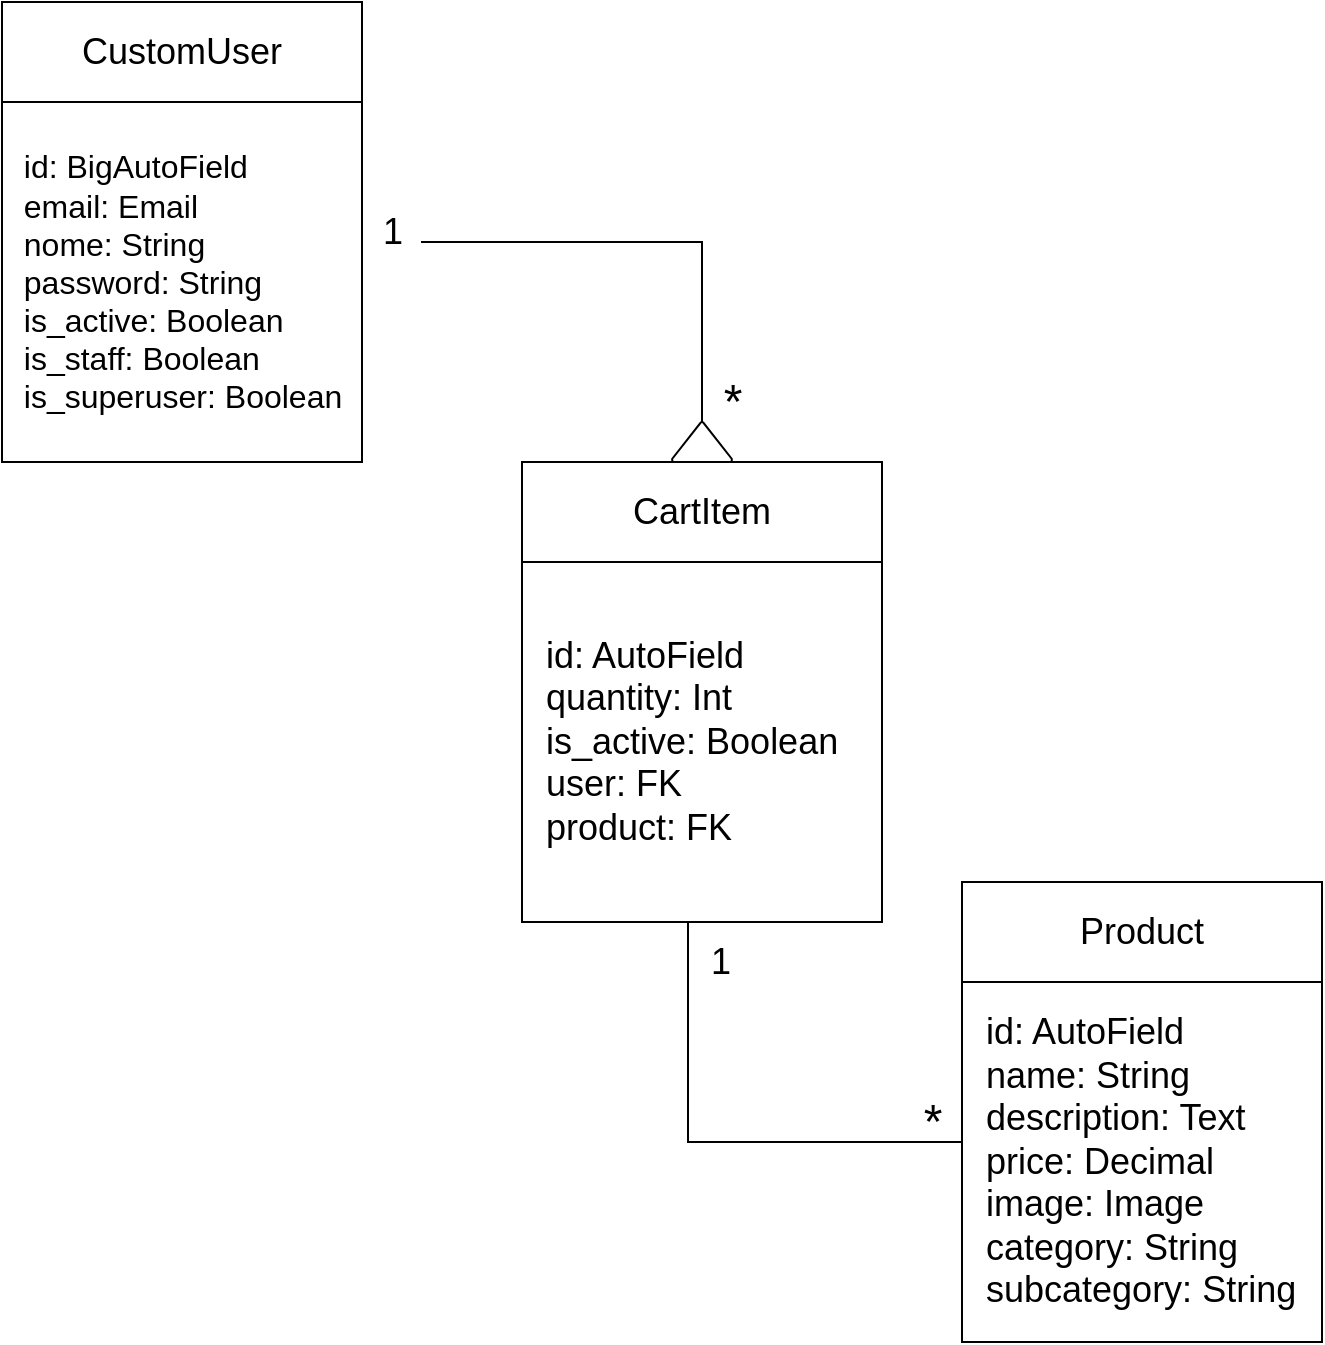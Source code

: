 <mxfile version="27.0.2">
  <diagram name="Página-1" id="6JOhcNj-NHXfp3-5SAvM">
    <mxGraphModel dx="1426" dy="827" grid="1" gridSize="10" guides="1" tooltips="1" connect="1" arrows="1" fold="1" page="1" pageScale="1" pageWidth="827" pageHeight="1169" math="0" shadow="0">
      <root>
        <mxCell id="0" />
        <mxCell id="1" parent="0" />
        <mxCell id="FX7M4Gws2i1eXAzxumuj-3" value="" style="group" vertex="1" connectable="0" parent="1">
          <mxGeometry x="40" y="40" width="180" height="230" as="geometry" />
        </mxCell>
        <mxCell id="FX7M4Gws2i1eXAzxumuj-1" value="&lt;font style=&quot;font-size: 16px;&quot;&gt;&amp;nbsp; id: BigAutoField&lt;/font&gt;&lt;div&gt;&lt;font style=&quot;font-size: 16px;&quot;&gt;&amp;nbsp; email: Email&lt;/font&gt;&lt;/div&gt;&lt;div style=&quot;&quot;&gt;&lt;font style=&quot;font-size: 16px;&quot;&gt;&amp;nbsp; nome: String&lt;/font&gt;&lt;/div&gt;&lt;div style=&quot;&quot;&gt;&lt;font style=&quot;font-size: 16px;&quot;&gt;&amp;nbsp; password: String&lt;/font&gt;&lt;/div&gt;&lt;div style=&quot;&quot;&gt;&lt;font style=&quot;font-size: 16px;&quot;&gt;&lt;font style=&quot;&quot;&gt;&amp;nbsp; is_active:&amp;nbsp;&lt;/font&gt;&lt;span style=&quot;background-color: transparent; color: light-dark(rgb(0, 0, 0), rgb(255, 255, 255));&quot;&gt;Boolean&lt;/span&gt;&lt;/font&gt;&lt;/div&gt;&lt;div style=&quot;&quot;&gt;&lt;font style=&quot;font-size: 16px;&quot;&gt;&lt;font style=&quot;&quot;&gt;&amp;nbsp; is_staff:&amp;nbsp;&lt;/font&gt;&lt;span style=&quot;background-color: transparent; color: light-dark(rgb(0, 0, 0), rgb(255, 255, 255));&quot;&gt;Boolean&lt;/span&gt;&lt;/font&gt;&lt;/div&gt;&lt;div style=&quot;&quot;&gt;&lt;font style=&quot;font-size: 16px;&quot;&gt;&lt;font style=&quot;&quot;&gt;&amp;nbsp; is_superuser:&amp;nbsp;&lt;/font&gt;&lt;span style=&quot;background-color: transparent; color: light-dark(rgb(0, 0, 0), rgb(255, 255, 255));&quot;&gt;Boolean&lt;/span&gt;&lt;/font&gt;&lt;/div&gt;" style="whiteSpace=wrap;html=1;aspect=fixed;align=left;" vertex="1" parent="FX7M4Gws2i1eXAzxumuj-3">
          <mxGeometry y="50" width="180" height="180" as="geometry" />
        </mxCell>
        <mxCell id="FX7M4Gws2i1eXAzxumuj-2" value="&lt;font style=&quot;font-size: 18px;&quot;&gt;CustomUser&lt;/font&gt;" style="rounded=0;whiteSpace=wrap;html=1;" vertex="1" parent="FX7M4Gws2i1eXAzxumuj-3">
          <mxGeometry width="180" height="50" as="geometry" />
        </mxCell>
        <mxCell id="FX7M4Gws2i1eXAzxumuj-10" value="" style="group" vertex="1" connectable="0" parent="1">
          <mxGeometry x="300" y="270" width="180" height="230" as="geometry" />
        </mxCell>
        <mxCell id="FX7M4Gws2i1eXAzxumuj-7" value="&lt;div&gt;&lt;font style=&quot;font-size: 18px;&quot;&gt;&amp;nbsp; id: AutoField&lt;/font&gt;&lt;/div&gt;&lt;div&gt;&lt;span style=&quot;background-color: transparent; color: light-dark(rgb(0, 0, 0), rgb(255, 255, 255));&quot;&gt;&lt;font style=&quot;font-size: 18px;&quot;&gt;&amp;nbsp; quantity: Int&lt;/font&gt;&lt;/span&gt;&lt;/div&gt;&lt;div&gt;&lt;font style=&quot;font-size: 18px;&quot;&gt;&amp;nbsp; is_active: Boolean&lt;/font&gt;&lt;/div&gt;&lt;div&gt;&lt;span style=&quot;background-color: transparent; color: light-dark(rgb(0, 0, 0), rgb(255, 255, 255));&quot;&gt;&lt;font style=&quot;font-size: 18px;&quot;&gt;&amp;nbsp; user: FK&lt;/font&gt;&lt;/span&gt;&lt;/div&gt;&lt;div&gt;&lt;span style=&quot;background-color: transparent; color: light-dark(rgb(0, 0, 0), rgb(255, 255, 255));&quot;&gt;&lt;font style=&quot;font-size: 18px;&quot;&gt;&amp;nbsp; product: FK&lt;/font&gt;&lt;/span&gt;&lt;/div&gt;" style="whiteSpace=wrap;html=1;aspect=fixed;align=left;" vertex="1" parent="FX7M4Gws2i1eXAzxumuj-10">
          <mxGeometry y="50" width="180" height="180" as="geometry" />
        </mxCell>
        <mxCell id="FX7M4Gws2i1eXAzxumuj-8" value="&lt;font style=&quot;font-size: 18px;&quot;&gt;CartItem&lt;/font&gt;" style="rounded=0;whiteSpace=wrap;html=1;" vertex="1" parent="FX7M4Gws2i1eXAzxumuj-10">
          <mxGeometry width="180" height="50" as="geometry" />
        </mxCell>
        <mxCell id="FX7M4Gws2i1eXAzxumuj-11" value="" style="group" vertex="1" connectable="0" parent="1">
          <mxGeometry x="520" y="480" width="180" height="230" as="geometry" />
        </mxCell>
        <mxCell id="FX7M4Gws2i1eXAzxumuj-5" value="&lt;div&gt;&lt;font style=&quot;font-size: 18px;&quot;&gt;&amp;nbsp; id: AutoField&amp;nbsp;&lt;/font&gt;&lt;/div&gt;&lt;div&gt;&lt;span style=&quot;background-color: transparent; color: light-dark(rgb(0, 0, 0), rgb(255, 255, 255));&quot;&gt;&lt;font style=&quot;font-size: 18px;&quot;&gt;&amp;nbsp; name: String&lt;/font&gt;&lt;/span&gt;&lt;/div&gt;&lt;div&gt;&lt;font style=&quot;font-size: 18px;&quot;&gt;&amp;nbsp; description: Text&lt;/font&gt;&lt;/div&gt;&lt;div&gt;&lt;font style=&quot;font-size: 18px;&quot;&gt;&amp;nbsp; price: Decimal&lt;/font&gt;&lt;/div&gt;&lt;div&gt;&lt;font style=&quot;font-size: 18px;&quot;&gt;&amp;nbsp; image: Image&lt;/font&gt;&lt;/div&gt;&lt;div&gt;&lt;font style=&quot;font-size: 18px;&quot;&gt;&amp;nbsp; category: String&lt;/font&gt;&lt;/div&gt;&lt;div&gt;&lt;span style=&quot;background-color: transparent; color: light-dark(rgb(0, 0, 0), rgb(255, 255, 255));&quot;&gt;&lt;font style=&quot;font-size: 18px;&quot;&gt;&amp;nbsp; subcategory: String&lt;/font&gt;&lt;/span&gt;&lt;/div&gt;" style="whiteSpace=wrap;html=1;aspect=fixed;align=left;" vertex="1" parent="FX7M4Gws2i1eXAzxumuj-11">
          <mxGeometry y="50" width="180" height="180" as="geometry" />
        </mxCell>
        <mxCell id="FX7M4Gws2i1eXAzxumuj-6" value="&lt;font style=&quot;font-size: 18px;&quot;&gt;Product&lt;/font&gt;" style="rounded=0;whiteSpace=wrap;html=1;" vertex="1" parent="FX7M4Gws2i1eXAzxumuj-11">
          <mxGeometry width="180" height="50" as="geometry" />
        </mxCell>
        <mxCell id="FX7M4Gws2i1eXAzxumuj-15" value="" style="strokeWidth=1;html=1;shape=mxgraph.flowchart.extract_or_measurement;whiteSpace=wrap;" vertex="1" parent="1">
          <mxGeometry x="375" y="250" width="30" height="20" as="geometry" />
        </mxCell>
        <mxCell id="FX7M4Gws2i1eXAzxumuj-21" value="" style="shape=partialRectangle;whiteSpace=wrap;html=1;top=0;left=0;fillColor=none;direction=north;" vertex="1" parent="1">
          <mxGeometry x="250" y="160" width="140" height="90" as="geometry" />
        </mxCell>
        <mxCell id="FX7M4Gws2i1eXAzxumuj-24" value="" style="shape=partialRectangle;whiteSpace=wrap;html=1;top=0;left=0;fillColor=none;direction=south;" vertex="1" parent="1">
          <mxGeometry x="383" y="500" width="137" height="110" as="geometry" />
        </mxCell>
        <mxCell id="FX7M4Gws2i1eXAzxumuj-25" style="edgeStyle=orthogonalEdgeStyle;rounded=0;orthogonalLoop=1;jettySize=auto;html=1;exitX=1;exitY=0.5;exitDx=0;exitDy=0;" edge="1" parent="1" source="FX7M4Gws2i1eXAzxumuj-24" target="FX7M4Gws2i1eXAzxumuj-24">
          <mxGeometry relative="1" as="geometry" />
        </mxCell>
        <mxCell id="FX7M4Gws2i1eXAzxumuj-27" value="&lt;font style=&quot;font-size: 24px;&quot;&gt;*&lt;/font&gt;" style="text;html=1;align=center;verticalAlign=middle;resizable=0;points=[];autosize=1;strokeColor=none;fillColor=none;" vertex="1" parent="1">
          <mxGeometry x="490" y="580" width="30" height="40" as="geometry" />
        </mxCell>
        <mxCell id="FX7M4Gws2i1eXAzxumuj-29" value="&lt;font style=&quot;font-size: 24px;&quot;&gt;*&lt;/font&gt;" style="text;html=1;align=center;verticalAlign=middle;resizable=0;points=[];autosize=1;strokeColor=none;fillColor=none;" vertex="1" parent="1">
          <mxGeometry x="390" y="220" width="30" height="40" as="geometry" />
        </mxCell>
        <mxCell id="FX7M4Gws2i1eXAzxumuj-30" value="&lt;font style=&quot;font-size: 18px;&quot;&gt;1&lt;/font&gt;" style="text;html=1;align=center;verticalAlign=middle;resizable=0;points=[];autosize=1;strokeColor=none;fillColor=none;" vertex="1" parent="1">
          <mxGeometry x="220" y="135" width="30" height="40" as="geometry" />
        </mxCell>
        <mxCell id="FX7M4Gws2i1eXAzxumuj-32" value="&lt;font style=&quot;font-size: 18px;&quot;&gt;1&lt;/font&gt;" style="text;html=1;align=center;verticalAlign=middle;resizable=0;points=[];autosize=1;strokeColor=none;fillColor=none;" vertex="1" parent="1">
          <mxGeometry x="384" y="500" width="30" height="40" as="geometry" />
        </mxCell>
      </root>
    </mxGraphModel>
  </diagram>
</mxfile>
